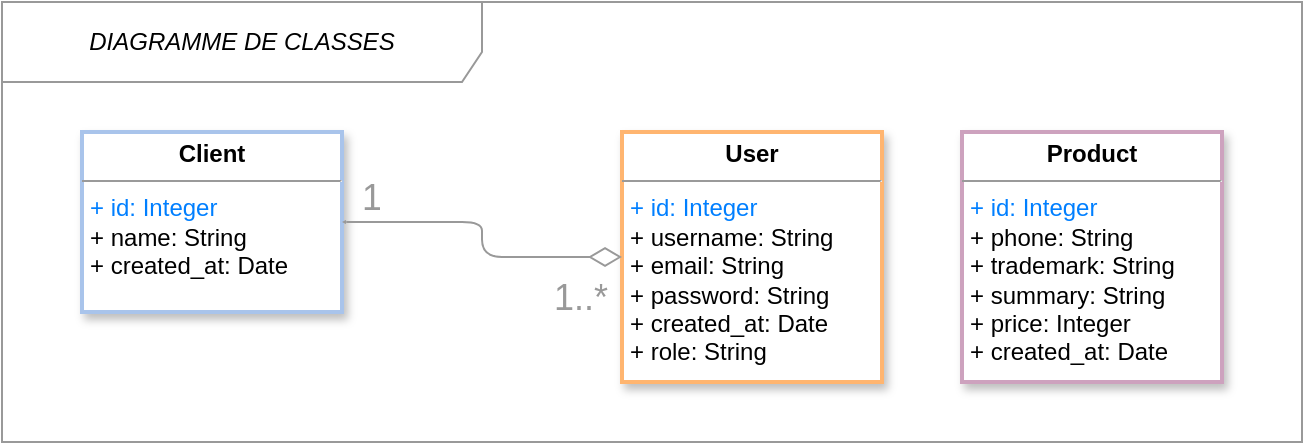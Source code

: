 <mxfile version="14.4.4" type="device"><diagram id="zo3Z8OIjbRjMRSa6nkiR" name="Page-1"><mxGraphModel dx="1090" dy="597" grid="1" gridSize="10" guides="1" tooltips="1" connect="1" arrows="1" fold="1" page="1" pageScale="1" pageWidth="827" pageHeight="1169" math="0" shadow="0"><root><mxCell id="0"/><mxCell id="1" parent="0"/><mxCell id="fkjt4uzKcZgQRxpVQ1lF-1" value="&lt;span style=&quot;font-size: 12px;&quot;&gt;DIAGRAMME DE CLASSES&lt;/span&gt;" style="shape=umlFrame;whiteSpace=wrap;html=1;width=240;height=40;fillColor=#FFFFFF;swimlaneFillColor=#ffffff;strokeColor=#999999;fontSize=12;fontStyle=2" parent="1" vertex="1"><mxGeometry x="220" y="60" width="650" height="220" as="geometry"/></mxCell><mxCell id="fkjt4uzKcZgQRxpVQ1lF-2" value="&lt;p style=&quot;margin: 0px ; margin-top: 4px ; text-align: center&quot;&gt;&lt;b&gt;User&lt;/b&gt;&lt;/p&gt;&lt;hr size=&quot;1&quot;&gt;&lt;p style=&quot;margin: 0px ; margin-left: 4px&quot;&gt;&lt;font color=&quot;#007fff&quot;&gt;+ id: Integer&lt;/font&gt;&lt;br&gt;&lt;/p&gt;&lt;p style=&quot;margin: 0px ; margin-left: 4px&quot;&gt;&lt;span&gt;+ username: String&lt;/span&gt;&lt;/p&gt;&lt;p style=&quot;margin: 0px ; margin-left: 4px&quot;&gt;&lt;span&gt;+ email: String&lt;/span&gt;&lt;/p&gt;&lt;p style=&quot;margin: 0px ; margin-left: 4px&quot;&gt;+ password: String&lt;/p&gt;&lt;p style=&quot;margin: 0px ; margin-left: 4px&quot;&gt;+ created_at: Date&lt;/p&gt;&lt;p style=&quot;margin: 0px ; margin-left: 4px&quot;&gt;+ role: String&lt;/p&gt;&lt;p style=&quot;margin: 0px ; margin-left: 4px&quot;&gt;&lt;br&gt;&lt;/p&gt;&lt;p style=&quot;margin: 0px ; margin-left: 4px&quot;&gt;&lt;span&gt;&amp;nbsp;&lt;/span&gt;&lt;/p&gt;&lt;p style=&quot;margin: 0px ; margin-left: 4px&quot;&gt;&lt;font color=&quot;#007FFF&quot;&gt;&lt;br&gt;&lt;/font&gt;&lt;/p&gt;" style="verticalAlign=top;align=left;overflow=fill;fontSize=12;fontFamily=Helvetica;html=1;fillColor=#FFFFFF;strokeWidth=2;shadow=1;strokeColor=#FFB570;" parent="1" vertex="1"><mxGeometry x="530" y="125" width="130" height="125" as="geometry"/></mxCell><mxCell id="fkjt4uzKcZgQRxpVQ1lF-3" value="&lt;p style=&quot;margin: 0px ; margin-top: 4px ; text-align: center&quot;&gt;&lt;b&gt;Client&lt;/b&gt;&lt;/p&gt;&lt;hr size=&quot;1&quot;&gt;&lt;p style=&quot;margin: 0px ; margin-left: 4px&quot;&gt;&lt;font color=&quot;#007fff&quot;&gt;+ id: Integer&lt;/font&gt;&lt;/p&gt;&lt;p style=&quot;margin: 0px 0px 0px 4px&quot;&gt;+ name: String&lt;br&gt;&lt;/p&gt;&lt;p style=&quot;margin: 0px 0px 0px 4px&quot;&gt;+ created_at: Date&lt;/p&gt;&lt;p style=&quot;margin: 0px 0px 0px 4px&quot;&gt;&lt;br&gt;&lt;/p&gt;&amp;nbsp;" style="verticalAlign=top;align=left;overflow=fill;fontSize=12;fontFamily=Helvetica;html=1;gradientDirection=north;strokeWidth=2;rounded=0;shadow=1;strokeColor=#A9C4EB;" parent="1" vertex="1"><mxGeometry x="260" y="125" width="130" height="90" as="geometry"/></mxCell><mxCell id="fkjt4uzKcZgQRxpVQ1lF-6" value="1..*" style="text;strokeColor=none;fillColor=none;align=left;verticalAlign=top;spacingLeft=4;spacingRight=4;overflow=hidden;rotatable=0;points=[[0,0.5],[1,0.5]];portConstraint=eastwest;fontSize=18;fontColor=#999999;" parent="1" vertex="1"><mxGeometry x="490" y="190" width="40" height="30" as="geometry"/></mxCell><mxCell id="fkjt4uzKcZgQRxpVQ1lF-8" value="" style="endArrow=open;html=1;endSize=0;startArrow=diamondThin;startSize=14;startFill=0;edgeStyle=orthogonalEdgeStyle;align=left;verticalAlign=bottom;entryX=1;entryY=0.5;entryDx=0;entryDy=0;exitX=0;exitY=0.5;exitDx=0;exitDy=0;strokeColor=#999999;" parent="1" source="fkjt4uzKcZgQRxpVQ1lF-2" target="fkjt4uzKcZgQRxpVQ1lF-3" edge="1"><mxGeometry x="-1" y="3" relative="1" as="geometry"><mxPoint x="222" y="248" as="sourcePoint"/><mxPoint x="248.9" y="199" as="targetPoint"/><Array as="points"><mxPoint x="460" y="188"/><mxPoint x="460" y="170"/></Array></mxGeometry></mxCell><mxCell id="fkjt4uzKcZgQRxpVQ1lF-9" value="&lt;p style=&quot;margin: 0px ; margin-top: 4px ; text-align: center&quot;&gt;&lt;b&gt;Product&lt;/b&gt;&lt;/p&gt;&lt;hr size=&quot;1&quot;&gt;&lt;p style=&quot;margin: 0px ; margin-left: 4px&quot;&gt;&lt;font color=&quot;#007fff&quot;&gt;+ id: Integer&lt;/font&gt;&lt;br&gt;&lt;/p&gt;&lt;p style=&quot;margin: 0px ; margin-left: 4px&quot;&gt;&lt;span&gt;+ phone: String&lt;/span&gt;&lt;/p&gt;&lt;p style=&quot;margin: 0px ; margin-left: 4px&quot;&gt;&lt;span&gt;+ trademark: String&lt;/span&gt;&lt;/p&gt;&lt;p style=&quot;margin: 0px ; margin-left: 4px&quot;&gt;&lt;span&gt;+ summary: String&lt;/span&gt;&lt;/p&gt;&lt;p style=&quot;margin: 0px ; margin-left: 4px&quot;&gt;&lt;span&gt;+ price: Integer&lt;/span&gt;&lt;/p&gt;&lt;p style=&quot;margin: 0px ; margin-left: 4px&quot;&gt;+ created_at: Date&lt;/p&gt;&lt;p style=&quot;margin: 0px ; margin-left: 4px&quot;&gt;&lt;br&gt;&lt;/p&gt;&lt;p style=&quot;margin: 0px ; margin-left: 4px&quot;&gt;&lt;span&gt;&amp;nbsp;&lt;/span&gt;&lt;/p&gt;&lt;p style=&quot;margin: 0px ; margin-left: 4px&quot;&gt;&lt;font color=&quot;#007FFF&quot;&gt;&lt;br&gt;&lt;/font&gt;&lt;/p&gt;" style="verticalAlign=top;align=left;overflow=fill;fontSize=12;fontFamily=Helvetica;html=1;fillColor=#FFFFFF;strokeWidth=2;shadow=1;strokeColor=#CDA2BE;" parent="1" vertex="1"><mxGeometry x="700" y="125" width="130" height="125" as="geometry"/></mxCell><mxCell id="fkjt4uzKcZgQRxpVQ1lF-13" value="1" style="text;strokeColor=none;fillColor=none;align=left;verticalAlign=top;spacingLeft=4;spacingRight=4;overflow=hidden;rotatable=0;points=[[0,0.5],[1,0.5]];portConstraint=eastwest;fontSize=18;dashed=1;fontColor=#999999;" parent="1" vertex="1"><mxGeometry x="394" y="140" width="20" height="30" as="geometry"/></mxCell></root></mxGraphModel></diagram></mxfile>